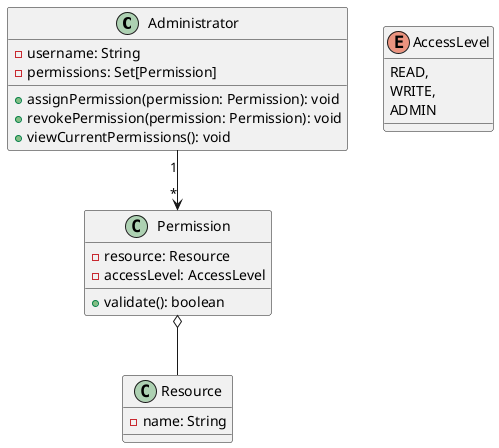@startuml

   class Administrator {
       - username: String
       - permissions: Set[Permission]

       + assignPermission(permission: Permission): void
       + revokePermission(permission: Permission): void
       + viewCurrentPermissions(): void
   }

   class Resource {
       - name: String

   }

   class Permission {
       - resource: Resource
       - accessLevel: AccessLevel

       + validate(): boolean
   }

   enum AccessLevel {
       READ,
       WRITE,
       ADMIN
   }

   Administrator "1" --> "*" Permission
   Permission o-- Resource
   @enduml